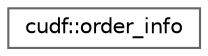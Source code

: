 digraph "类继承关系图"
{
 // LATEX_PDF_SIZE
  bgcolor="transparent";
  edge [fontname=Helvetica,fontsize=10,labelfontname=Helvetica,labelfontsize=10];
  node [fontname=Helvetica,fontsize=10,shape=box,height=0.2,width=0.4];
  rankdir="LR";
  Node0 [id="Node000000",label="cudf::order_info",height=0.2,width=0.4,color="grey40", fillcolor="white", style="filled",URL="$structcudf_1_1order__info.html",tooltip="Indicates how a collection of values has been ordered."];
}

